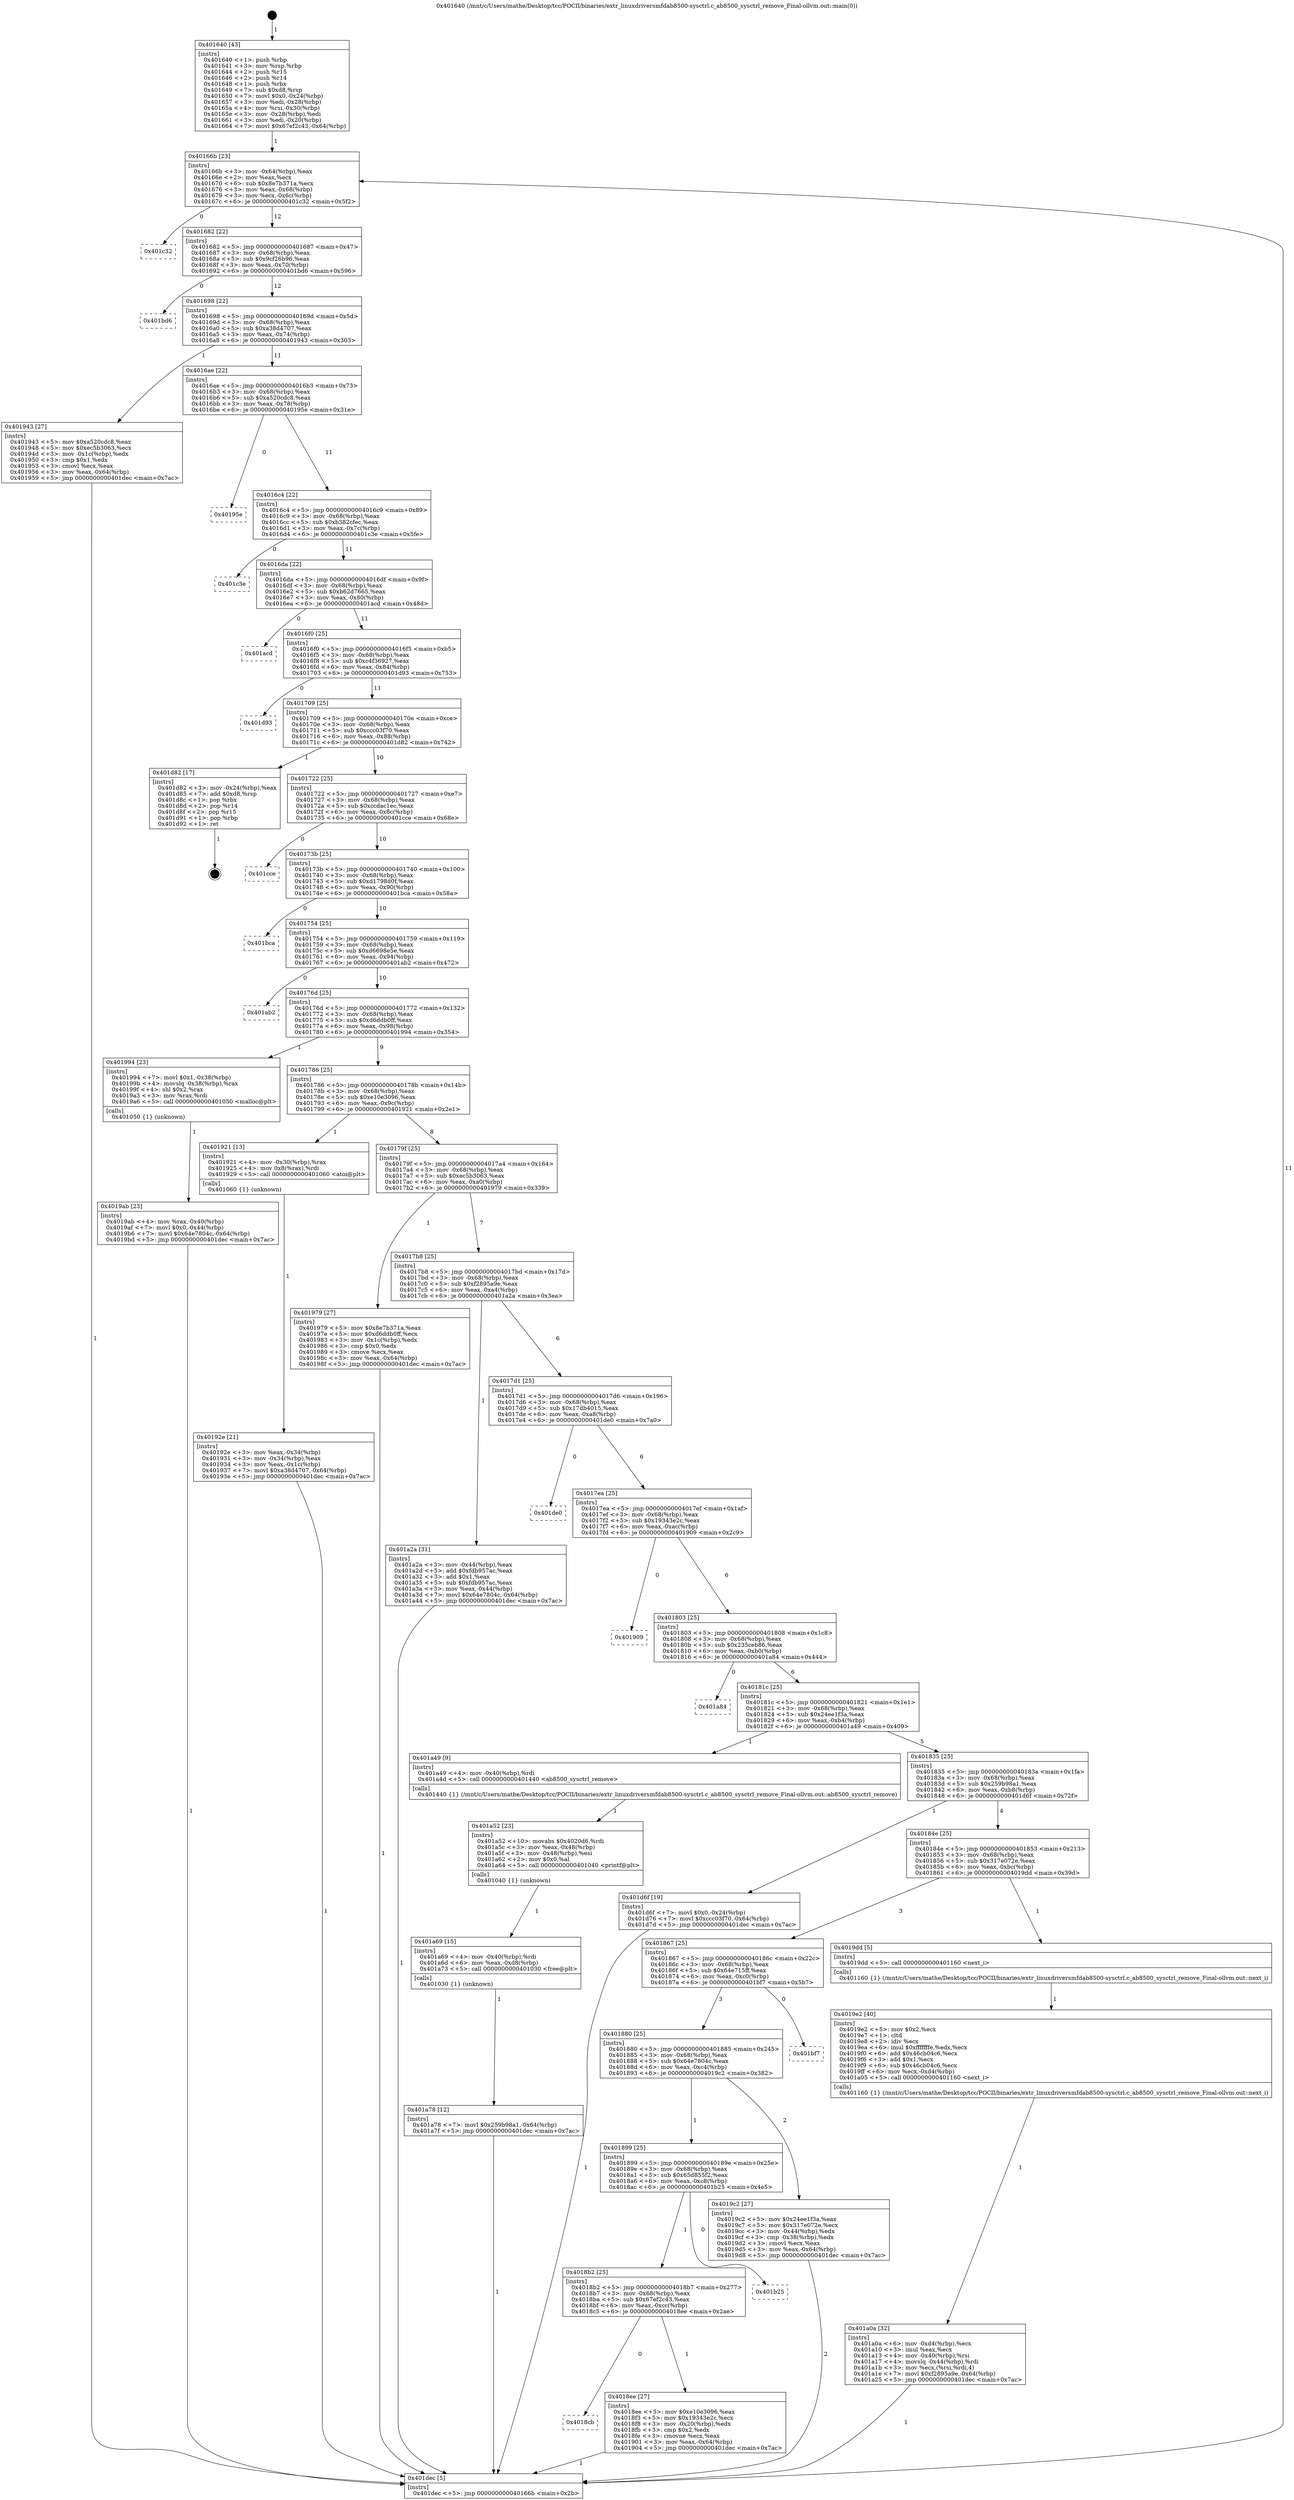 digraph "0x401640" {
  label = "0x401640 (/mnt/c/Users/mathe/Desktop/tcc/POCII/binaries/extr_linuxdriversmfdab8500-sysctrl.c_ab8500_sysctrl_remove_Final-ollvm.out::main(0))"
  labelloc = "t"
  node[shape=record]

  Entry [label="",width=0.3,height=0.3,shape=circle,fillcolor=black,style=filled]
  "0x40166b" [label="{
     0x40166b [23]\l
     | [instrs]\l
     &nbsp;&nbsp;0x40166b \<+3\>: mov -0x64(%rbp),%eax\l
     &nbsp;&nbsp;0x40166e \<+2\>: mov %eax,%ecx\l
     &nbsp;&nbsp;0x401670 \<+6\>: sub $0x8e7b371a,%ecx\l
     &nbsp;&nbsp;0x401676 \<+3\>: mov %eax,-0x68(%rbp)\l
     &nbsp;&nbsp;0x401679 \<+3\>: mov %ecx,-0x6c(%rbp)\l
     &nbsp;&nbsp;0x40167c \<+6\>: je 0000000000401c32 \<main+0x5f2\>\l
  }"]
  "0x401c32" [label="{
     0x401c32\l
  }", style=dashed]
  "0x401682" [label="{
     0x401682 [22]\l
     | [instrs]\l
     &nbsp;&nbsp;0x401682 \<+5\>: jmp 0000000000401687 \<main+0x47\>\l
     &nbsp;&nbsp;0x401687 \<+3\>: mov -0x68(%rbp),%eax\l
     &nbsp;&nbsp;0x40168a \<+5\>: sub $0x9cf26b96,%eax\l
     &nbsp;&nbsp;0x40168f \<+3\>: mov %eax,-0x70(%rbp)\l
     &nbsp;&nbsp;0x401692 \<+6\>: je 0000000000401bd6 \<main+0x596\>\l
  }"]
  Exit [label="",width=0.3,height=0.3,shape=circle,fillcolor=black,style=filled,peripheries=2]
  "0x401bd6" [label="{
     0x401bd6\l
  }", style=dashed]
  "0x401698" [label="{
     0x401698 [22]\l
     | [instrs]\l
     &nbsp;&nbsp;0x401698 \<+5\>: jmp 000000000040169d \<main+0x5d\>\l
     &nbsp;&nbsp;0x40169d \<+3\>: mov -0x68(%rbp),%eax\l
     &nbsp;&nbsp;0x4016a0 \<+5\>: sub $0xa38d4707,%eax\l
     &nbsp;&nbsp;0x4016a5 \<+3\>: mov %eax,-0x74(%rbp)\l
     &nbsp;&nbsp;0x4016a8 \<+6\>: je 0000000000401943 \<main+0x303\>\l
  }"]
  "0x401a78" [label="{
     0x401a78 [12]\l
     | [instrs]\l
     &nbsp;&nbsp;0x401a78 \<+7\>: movl $0x259b98a1,-0x64(%rbp)\l
     &nbsp;&nbsp;0x401a7f \<+5\>: jmp 0000000000401dec \<main+0x7ac\>\l
  }"]
  "0x401943" [label="{
     0x401943 [27]\l
     | [instrs]\l
     &nbsp;&nbsp;0x401943 \<+5\>: mov $0xa520cdc8,%eax\l
     &nbsp;&nbsp;0x401948 \<+5\>: mov $0xec5b3063,%ecx\l
     &nbsp;&nbsp;0x40194d \<+3\>: mov -0x1c(%rbp),%edx\l
     &nbsp;&nbsp;0x401950 \<+3\>: cmp $0x1,%edx\l
     &nbsp;&nbsp;0x401953 \<+3\>: cmovl %ecx,%eax\l
     &nbsp;&nbsp;0x401956 \<+3\>: mov %eax,-0x64(%rbp)\l
     &nbsp;&nbsp;0x401959 \<+5\>: jmp 0000000000401dec \<main+0x7ac\>\l
  }"]
  "0x4016ae" [label="{
     0x4016ae [22]\l
     | [instrs]\l
     &nbsp;&nbsp;0x4016ae \<+5\>: jmp 00000000004016b3 \<main+0x73\>\l
     &nbsp;&nbsp;0x4016b3 \<+3\>: mov -0x68(%rbp),%eax\l
     &nbsp;&nbsp;0x4016b6 \<+5\>: sub $0xa520cdc8,%eax\l
     &nbsp;&nbsp;0x4016bb \<+3\>: mov %eax,-0x78(%rbp)\l
     &nbsp;&nbsp;0x4016be \<+6\>: je 000000000040195e \<main+0x31e\>\l
  }"]
  "0x401a69" [label="{
     0x401a69 [15]\l
     | [instrs]\l
     &nbsp;&nbsp;0x401a69 \<+4\>: mov -0x40(%rbp),%rdi\l
     &nbsp;&nbsp;0x401a6d \<+6\>: mov %eax,-0xd8(%rbp)\l
     &nbsp;&nbsp;0x401a73 \<+5\>: call 0000000000401030 \<free@plt\>\l
     | [calls]\l
     &nbsp;&nbsp;0x401030 \{1\} (unknown)\l
  }"]
  "0x40195e" [label="{
     0x40195e\l
  }", style=dashed]
  "0x4016c4" [label="{
     0x4016c4 [22]\l
     | [instrs]\l
     &nbsp;&nbsp;0x4016c4 \<+5\>: jmp 00000000004016c9 \<main+0x89\>\l
     &nbsp;&nbsp;0x4016c9 \<+3\>: mov -0x68(%rbp),%eax\l
     &nbsp;&nbsp;0x4016cc \<+5\>: sub $0xb382cfec,%eax\l
     &nbsp;&nbsp;0x4016d1 \<+3\>: mov %eax,-0x7c(%rbp)\l
     &nbsp;&nbsp;0x4016d4 \<+6\>: je 0000000000401c3e \<main+0x5fe\>\l
  }"]
  "0x401a52" [label="{
     0x401a52 [23]\l
     | [instrs]\l
     &nbsp;&nbsp;0x401a52 \<+10\>: movabs $0x4020d6,%rdi\l
     &nbsp;&nbsp;0x401a5c \<+3\>: mov %eax,-0x48(%rbp)\l
     &nbsp;&nbsp;0x401a5f \<+3\>: mov -0x48(%rbp),%esi\l
     &nbsp;&nbsp;0x401a62 \<+2\>: mov $0x0,%al\l
     &nbsp;&nbsp;0x401a64 \<+5\>: call 0000000000401040 \<printf@plt\>\l
     | [calls]\l
     &nbsp;&nbsp;0x401040 \{1\} (unknown)\l
  }"]
  "0x401c3e" [label="{
     0x401c3e\l
  }", style=dashed]
  "0x4016da" [label="{
     0x4016da [22]\l
     | [instrs]\l
     &nbsp;&nbsp;0x4016da \<+5\>: jmp 00000000004016df \<main+0x9f\>\l
     &nbsp;&nbsp;0x4016df \<+3\>: mov -0x68(%rbp),%eax\l
     &nbsp;&nbsp;0x4016e2 \<+5\>: sub $0xb62d7665,%eax\l
     &nbsp;&nbsp;0x4016e7 \<+3\>: mov %eax,-0x80(%rbp)\l
     &nbsp;&nbsp;0x4016ea \<+6\>: je 0000000000401acd \<main+0x48d\>\l
  }"]
  "0x401a0a" [label="{
     0x401a0a [32]\l
     | [instrs]\l
     &nbsp;&nbsp;0x401a0a \<+6\>: mov -0xd4(%rbp),%ecx\l
     &nbsp;&nbsp;0x401a10 \<+3\>: imul %eax,%ecx\l
     &nbsp;&nbsp;0x401a13 \<+4\>: mov -0x40(%rbp),%rsi\l
     &nbsp;&nbsp;0x401a17 \<+4\>: movslq -0x44(%rbp),%rdi\l
     &nbsp;&nbsp;0x401a1b \<+3\>: mov %ecx,(%rsi,%rdi,4)\l
     &nbsp;&nbsp;0x401a1e \<+7\>: movl $0xf2895a9e,-0x64(%rbp)\l
     &nbsp;&nbsp;0x401a25 \<+5\>: jmp 0000000000401dec \<main+0x7ac\>\l
  }"]
  "0x401acd" [label="{
     0x401acd\l
  }", style=dashed]
  "0x4016f0" [label="{
     0x4016f0 [25]\l
     | [instrs]\l
     &nbsp;&nbsp;0x4016f0 \<+5\>: jmp 00000000004016f5 \<main+0xb5\>\l
     &nbsp;&nbsp;0x4016f5 \<+3\>: mov -0x68(%rbp),%eax\l
     &nbsp;&nbsp;0x4016f8 \<+5\>: sub $0xc4f36927,%eax\l
     &nbsp;&nbsp;0x4016fd \<+6\>: mov %eax,-0x84(%rbp)\l
     &nbsp;&nbsp;0x401703 \<+6\>: je 0000000000401d93 \<main+0x753\>\l
  }"]
  "0x4019e2" [label="{
     0x4019e2 [40]\l
     | [instrs]\l
     &nbsp;&nbsp;0x4019e2 \<+5\>: mov $0x2,%ecx\l
     &nbsp;&nbsp;0x4019e7 \<+1\>: cltd\l
     &nbsp;&nbsp;0x4019e8 \<+2\>: idiv %ecx\l
     &nbsp;&nbsp;0x4019ea \<+6\>: imul $0xfffffffe,%edx,%ecx\l
     &nbsp;&nbsp;0x4019f0 \<+6\>: add $0x46cb04c6,%ecx\l
     &nbsp;&nbsp;0x4019f6 \<+3\>: add $0x1,%ecx\l
     &nbsp;&nbsp;0x4019f9 \<+6\>: sub $0x46cb04c6,%ecx\l
     &nbsp;&nbsp;0x4019ff \<+6\>: mov %ecx,-0xd4(%rbp)\l
     &nbsp;&nbsp;0x401a05 \<+5\>: call 0000000000401160 \<next_i\>\l
     | [calls]\l
     &nbsp;&nbsp;0x401160 \{1\} (/mnt/c/Users/mathe/Desktop/tcc/POCII/binaries/extr_linuxdriversmfdab8500-sysctrl.c_ab8500_sysctrl_remove_Final-ollvm.out::next_i)\l
  }"]
  "0x401d93" [label="{
     0x401d93\l
  }", style=dashed]
  "0x401709" [label="{
     0x401709 [25]\l
     | [instrs]\l
     &nbsp;&nbsp;0x401709 \<+5\>: jmp 000000000040170e \<main+0xce\>\l
     &nbsp;&nbsp;0x40170e \<+3\>: mov -0x68(%rbp),%eax\l
     &nbsp;&nbsp;0x401711 \<+5\>: sub $0xccc03f70,%eax\l
     &nbsp;&nbsp;0x401716 \<+6\>: mov %eax,-0x88(%rbp)\l
     &nbsp;&nbsp;0x40171c \<+6\>: je 0000000000401d82 \<main+0x742\>\l
  }"]
  "0x4019ab" [label="{
     0x4019ab [23]\l
     | [instrs]\l
     &nbsp;&nbsp;0x4019ab \<+4\>: mov %rax,-0x40(%rbp)\l
     &nbsp;&nbsp;0x4019af \<+7\>: movl $0x0,-0x44(%rbp)\l
     &nbsp;&nbsp;0x4019b6 \<+7\>: movl $0x64e7804c,-0x64(%rbp)\l
     &nbsp;&nbsp;0x4019bd \<+5\>: jmp 0000000000401dec \<main+0x7ac\>\l
  }"]
  "0x401d82" [label="{
     0x401d82 [17]\l
     | [instrs]\l
     &nbsp;&nbsp;0x401d82 \<+3\>: mov -0x24(%rbp),%eax\l
     &nbsp;&nbsp;0x401d85 \<+7\>: add $0xd8,%rsp\l
     &nbsp;&nbsp;0x401d8c \<+1\>: pop %rbx\l
     &nbsp;&nbsp;0x401d8d \<+2\>: pop %r14\l
     &nbsp;&nbsp;0x401d8f \<+2\>: pop %r15\l
     &nbsp;&nbsp;0x401d91 \<+1\>: pop %rbp\l
     &nbsp;&nbsp;0x401d92 \<+1\>: ret\l
  }"]
  "0x401722" [label="{
     0x401722 [25]\l
     | [instrs]\l
     &nbsp;&nbsp;0x401722 \<+5\>: jmp 0000000000401727 \<main+0xe7\>\l
     &nbsp;&nbsp;0x401727 \<+3\>: mov -0x68(%rbp),%eax\l
     &nbsp;&nbsp;0x40172a \<+5\>: sub $0xccdac1ec,%eax\l
     &nbsp;&nbsp;0x40172f \<+6\>: mov %eax,-0x8c(%rbp)\l
     &nbsp;&nbsp;0x401735 \<+6\>: je 0000000000401cce \<main+0x68e\>\l
  }"]
  "0x40192e" [label="{
     0x40192e [21]\l
     | [instrs]\l
     &nbsp;&nbsp;0x40192e \<+3\>: mov %eax,-0x34(%rbp)\l
     &nbsp;&nbsp;0x401931 \<+3\>: mov -0x34(%rbp),%eax\l
     &nbsp;&nbsp;0x401934 \<+3\>: mov %eax,-0x1c(%rbp)\l
     &nbsp;&nbsp;0x401937 \<+7\>: movl $0xa38d4707,-0x64(%rbp)\l
     &nbsp;&nbsp;0x40193e \<+5\>: jmp 0000000000401dec \<main+0x7ac\>\l
  }"]
  "0x401cce" [label="{
     0x401cce\l
  }", style=dashed]
  "0x40173b" [label="{
     0x40173b [25]\l
     | [instrs]\l
     &nbsp;&nbsp;0x40173b \<+5\>: jmp 0000000000401740 \<main+0x100\>\l
     &nbsp;&nbsp;0x401740 \<+3\>: mov -0x68(%rbp),%eax\l
     &nbsp;&nbsp;0x401743 \<+5\>: sub $0xd1798d0f,%eax\l
     &nbsp;&nbsp;0x401748 \<+6\>: mov %eax,-0x90(%rbp)\l
     &nbsp;&nbsp;0x40174e \<+6\>: je 0000000000401bca \<main+0x58a\>\l
  }"]
  "0x401640" [label="{
     0x401640 [43]\l
     | [instrs]\l
     &nbsp;&nbsp;0x401640 \<+1\>: push %rbp\l
     &nbsp;&nbsp;0x401641 \<+3\>: mov %rsp,%rbp\l
     &nbsp;&nbsp;0x401644 \<+2\>: push %r15\l
     &nbsp;&nbsp;0x401646 \<+2\>: push %r14\l
     &nbsp;&nbsp;0x401648 \<+1\>: push %rbx\l
     &nbsp;&nbsp;0x401649 \<+7\>: sub $0xd8,%rsp\l
     &nbsp;&nbsp;0x401650 \<+7\>: movl $0x0,-0x24(%rbp)\l
     &nbsp;&nbsp;0x401657 \<+3\>: mov %edi,-0x28(%rbp)\l
     &nbsp;&nbsp;0x40165a \<+4\>: mov %rsi,-0x30(%rbp)\l
     &nbsp;&nbsp;0x40165e \<+3\>: mov -0x28(%rbp),%edi\l
     &nbsp;&nbsp;0x401661 \<+3\>: mov %edi,-0x20(%rbp)\l
     &nbsp;&nbsp;0x401664 \<+7\>: movl $0x67ef2c43,-0x64(%rbp)\l
  }"]
  "0x401bca" [label="{
     0x401bca\l
  }", style=dashed]
  "0x401754" [label="{
     0x401754 [25]\l
     | [instrs]\l
     &nbsp;&nbsp;0x401754 \<+5\>: jmp 0000000000401759 \<main+0x119\>\l
     &nbsp;&nbsp;0x401759 \<+3\>: mov -0x68(%rbp),%eax\l
     &nbsp;&nbsp;0x40175c \<+5\>: sub $0xd6698e5e,%eax\l
     &nbsp;&nbsp;0x401761 \<+6\>: mov %eax,-0x94(%rbp)\l
     &nbsp;&nbsp;0x401767 \<+6\>: je 0000000000401ab2 \<main+0x472\>\l
  }"]
  "0x401dec" [label="{
     0x401dec [5]\l
     | [instrs]\l
     &nbsp;&nbsp;0x401dec \<+5\>: jmp 000000000040166b \<main+0x2b\>\l
  }"]
  "0x401ab2" [label="{
     0x401ab2\l
  }", style=dashed]
  "0x40176d" [label="{
     0x40176d [25]\l
     | [instrs]\l
     &nbsp;&nbsp;0x40176d \<+5\>: jmp 0000000000401772 \<main+0x132\>\l
     &nbsp;&nbsp;0x401772 \<+3\>: mov -0x68(%rbp),%eax\l
     &nbsp;&nbsp;0x401775 \<+5\>: sub $0xd6ddb0ff,%eax\l
     &nbsp;&nbsp;0x40177a \<+6\>: mov %eax,-0x98(%rbp)\l
     &nbsp;&nbsp;0x401780 \<+6\>: je 0000000000401994 \<main+0x354\>\l
  }"]
  "0x4018cb" [label="{
     0x4018cb\l
  }", style=dashed]
  "0x401994" [label="{
     0x401994 [23]\l
     | [instrs]\l
     &nbsp;&nbsp;0x401994 \<+7\>: movl $0x1,-0x38(%rbp)\l
     &nbsp;&nbsp;0x40199b \<+4\>: movslq -0x38(%rbp),%rax\l
     &nbsp;&nbsp;0x40199f \<+4\>: shl $0x2,%rax\l
     &nbsp;&nbsp;0x4019a3 \<+3\>: mov %rax,%rdi\l
     &nbsp;&nbsp;0x4019a6 \<+5\>: call 0000000000401050 \<malloc@plt\>\l
     | [calls]\l
     &nbsp;&nbsp;0x401050 \{1\} (unknown)\l
  }"]
  "0x401786" [label="{
     0x401786 [25]\l
     | [instrs]\l
     &nbsp;&nbsp;0x401786 \<+5\>: jmp 000000000040178b \<main+0x14b\>\l
     &nbsp;&nbsp;0x40178b \<+3\>: mov -0x68(%rbp),%eax\l
     &nbsp;&nbsp;0x40178e \<+5\>: sub $0xe10e3096,%eax\l
     &nbsp;&nbsp;0x401793 \<+6\>: mov %eax,-0x9c(%rbp)\l
     &nbsp;&nbsp;0x401799 \<+6\>: je 0000000000401921 \<main+0x2e1\>\l
  }"]
  "0x4018ee" [label="{
     0x4018ee [27]\l
     | [instrs]\l
     &nbsp;&nbsp;0x4018ee \<+5\>: mov $0xe10e3096,%eax\l
     &nbsp;&nbsp;0x4018f3 \<+5\>: mov $0x19343e2c,%ecx\l
     &nbsp;&nbsp;0x4018f8 \<+3\>: mov -0x20(%rbp),%edx\l
     &nbsp;&nbsp;0x4018fb \<+3\>: cmp $0x2,%edx\l
     &nbsp;&nbsp;0x4018fe \<+3\>: cmovne %ecx,%eax\l
     &nbsp;&nbsp;0x401901 \<+3\>: mov %eax,-0x64(%rbp)\l
     &nbsp;&nbsp;0x401904 \<+5\>: jmp 0000000000401dec \<main+0x7ac\>\l
  }"]
  "0x401921" [label="{
     0x401921 [13]\l
     | [instrs]\l
     &nbsp;&nbsp;0x401921 \<+4\>: mov -0x30(%rbp),%rax\l
     &nbsp;&nbsp;0x401925 \<+4\>: mov 0x8(%rax),%rdi\l
     &nbsp;&nbsp;0x401929 \<+5\>: call 0000000000401060 \<atoi@plt\>\l
     | [calls]\l
     &nbsp;&nbsp;0x401060 \{1\} (unknown)\l
  }"]
  "0x40179f" [label="{
     0x40179f [25]\l
     | [instrs]\l
     &nbsp;&nbsp;0x40179f \<+5\>: jmp 00000000004017a4 \<main+0x164\>\l
     &nbsp;&nbsp;0x4017a4 \<+3\>: mov -0x68(%rbp),%eax\l
     &nbsp;&nbsp;0x4017a7 \<+5\>: sub $0xec5b3063,%eax\l
     &nbsp;&nbsp;0x4017ac \<+6\>: mov %eax,-0xa0(%rbp)\l
     &nbsp;&nbsp;0x4017b2 \<+6\>: je 0000000000401979 \<main+0x339\>\l
  }"]
  "0x4018b2" [label="{
     0x4018b2 [25]\l
     | [instrs]\l
     &nbsp;&nbsp;0x4018b2 \<+5\>: jmp 00000000004018b7 \<main+0x277\>\l
     &nbsp;&nbsp;0x4018b7 \<+3\>: mov -0x68(%rbp),%eax\l
     &nbsp;&nbsp;0x4018ba \<+5\>: sub $0x67ef2c43,%eax\l
     &nbsp;&nbsp;0x4018bf \<+6\>: mov %eax,-0xcc(%rbp)\l
     &nbsp;&nbsp;0x4018c5 \<+6\>: je 00000000004018ee \<main+0x2ae\>\l
  }"]
  "0x401979" [label="{
     0x401979 [27]\l
     | [instrs]\l
     &nbsp;&nbsp;0x401979 \<+5\>: mov $0x8e7b371a,%eax\l
     &nbsp;&nbsp;0x40197e \<+5\>: mov $0xd6ddb0ff,%ecx\l
     &nbsp;&nbsp;0x401983 \<+3\>: mov -0x1c(%rbp),%edx\l
     &nbsp;&nbsp;0x401986 \<+3\>: cmp $0x0,%edx\l
     &nbsp;&nbsp;0x401989 \<+3\>: cmove %ecx,%eax\l
     &nbsp;&nbsp;0x40198c \<+3\>: mov %eax,-0x64(%rbp)\l
     &nbsp;&nbsp;0x40198f \<+5\>: jmp 0000000000401dec \<main+0x7ac\>\l
  }"]
  "0x4017b8" [label="{
     0x4017b8 [25]\l
     | [instrs]\l
     &nbsp;&nbsp;0x4017b8 \<+5\>: jmp 00000000004017bd \<main+0x17d\>\l
     &nbsp;&nbsp;0x4017bd \<+3\>: mov -0x68(%rbp),%eax\l
     &nbsp;&nbsp;0x4017c0 \<+5\>: sub $0xf2895a9e,%eax\l
     &nbsp;&nbsp;0x4017c5 \<+6\>: mov %eax,-0xa4(%rbp)\l
     &nbsp;&nbsp;0x4017cb \<+6\>: je 0000000000401a2a \<main+0x3ea\>\l
  }"]
  "0x401b25" [label="{
     0x401b25\l
  }", style=dashed]
  "0x401a2a" [label="{
     0x401a2a [31]\l
     | [instrs]\l
     &nbsp;&nbsp;0x401a2a \<+3\>: mov -0x44(%rbp),%eax\l
     &nbsp;&nbsp;0x401a2d \<+5\>: add $0xfdb957ac,%eax\l
     &nbsp;&nbsp;0x401a32 \<+3\>: add $0x1,%eax\l
     &nbsp;&nbsp;0x401a35 \<+5\>: sub $0xfdb957ac,%eax\l
     &nbsp;&nbsp;0x401a3a \<+3\>: mov %eax,-0x44(%rbp)\l
     &nbsp;&nbsp;0x401a3d \<+7\>: movl $0x64e7804c,-0x64(%rbp)\l
     &nbsp;&nbsp;0x401a44 \<+5\>: jmp 0000000000401dec \<main+0x7ac\>\l
  }"]
  "0x4017d1" [label="{
     0x4017d1 [25]\l
     | [instrs]\l
     &nbsp;&nbsp;0x4017d1 \<+5\>: jmp 00000000004017d6 \<main+0x196\>\l
     &nbsp;&nbsp;0x4017d6 \<+3\>: mov -0x68(%rbp),%eax\l
     &nbsp;&nbsp;0x4017d9 \<+5\>: sub $0x17db4015,%eax\l
     &nbsp;&nbsp;0x4017de \<+6\>: mov %eax,-0xa8(%rbp)\l
     &nbsp;&nbsp;0x4017e4 \<+6\>: je 0000000000401de0 \<main+0x7a0\>\l
  }"]
  "0x401899" [label="{
     0x401899 [25]\l
     | [instrs]\l
     &nbsp;&nbsp;0x401899 \<+5\>: jmp 000000000040189e \<main+0x25e\>\l
     &nbsp;&nbsp;0x40189e \<+3\>: mov -0x68(%rbp),%eax\l
     &nbsp;&nbsp;0x4018a1 \<+5\>: sub $0x65d855f2,%eax\l
     &nbsp;&nbsp;0x4018a6 \<+6\>: mov %eax,-0xc8(%rbp)\l
     &nbsp;&nbsp;0x4018ac \<+6\>: je 0000000000401b25 \<main+0x4e5\>\l
  }"]
  "0x401de0" [label="{
     0x401de0\l
  }", style=dashed]
  "0x4017ea" [label="{
     0x4017ea [25]\l
     | [instrs]\l
     &nbsp;&nbsp;0x4017ea \<+5\>: jmp 00000000004017ef \<main+0x1af\>\l
     &nbsp;&nbsp;0x4017ef \<+3\>: mov -0x68(%rbp),%eax\l
     &nbsp;&nbsp;0x4017f2 \<+5\>: sub $0x19343e2c,%eax\l
     &nbsp;&nbsp;0x4017f7 \<+6\>: mov %eax,-0xac(%rbp)\l
     &nbsp;&nbsp;0x4017fd \<+6\>: je 0000000000401909 \<main+0x2c9\>\l
  }"]
  "0x4019c2" [label="{
     0x4019c2 [27]\l
     | [instrs]\l
     &nbsp;&nbsp;0x4019c2 \<+5\>: mov $0x24ee1f3a,%eax\l
     &nbsp;&nbsp;0x4019c7 \<+5\>: mov $0x317e072e,%ecx\l
     &nbsp;&nbsp;0x4019cc \<+3\>: mov -0x44(%rbp),%edx\l
     &nbsp;&nbsp;0x4019cf \<+3\>: cmp -0x38(%rbp),%edx\l
     &nbsp;&nbsp;0x4019d2 \<+3\>: cmovl %ecx,%eax\l
     &nbsp;&nbsp;0x4019d5 \<+3\>: mov %eax,-0x64(%rbp)\l
     &nbsp;&nbsp;0x4019d8 \<+5\>: jmp 0000000000401dec \<main+0x7ac\>\l
  }"]
  "0x401909" [label="{
     0x401909\l
  }", style=dashed]
  "0x401803" [label="{
     0x401803 [25]\l
     | [instrs]\l
     &nbsp;&nbsp;0x401803 \<+5\>: jmp 0000000000401808 \<main+0x1c8\>\l
     &nbsp;&nbsp;0x401808 \<+3\>: mov -0x68(%rbp),%eax\l
     &nbsp;&nbsp;0x40180b \<+5\>: sub $0x235ceb86,%eax\l
     &nbsp;&nbsp;0x401810 \<+6\>: mov %eax,-0xb0(%rbp)\l
     &nbsp;&nbsp;0x401816 \<+6\>: je 0000000000401a84 \<main+0x444\>\l
  }"]
  "0x401880" [label="{
     0x401880 [25]\l
     | [instrs]\l
     &nbsp;&nbsp;0x401880 \<+5\>: jmp 0000000000401885 \<main+0x245\>\l
     &nbsp;&nbsp;0x401885 \<+3\>: mov -0x68(%rbp),%eax\l
     &nbsp;&nbsp;0x401888 \<+5\>: sub $0x64e7804c,%eax\l
     &nbsp;&nbsp;0x40188d \<+6\>: mov %eax,-0xc4(%rbp)\l
     &nbsp;&nbsp;0x401893 \<+6\>: je 00000000004019c2 \<main+0x382\>\l
  }"]
  "0x401a84" [label="{
     0x401a84\l
  }", style=dashed]
  "0x40181c" [label="{
     0x40181c [25]\l
     | [instrs]\l
     &nbsp;&nbsp;0x40181c \<+5\>: jmp 0000000000401821 \<main+0x1e1\>\l
     &nbsp;&nbsp;0x401821 \<+3\>: mov -0x68(%rbp),%eax\l
     &nbsp;&nbsp;0x401824 \<+5\>: sub $0x24ee1f3a,%eax\l
     &nbsp;&nbsp;0x401829 \<+6\>: mov %eax,-0xb4(%rbp)\l
     &nbsp;&nbsp;0x40182f \<+6\>: je 0000000000401a49 \<main+0x409\>\l
  }"]
  "0x401bf7" [label="{
     0x401bf7\l
  }", style=dashed]
  "0x401a49" [label="{
     0x401a49 [9]\l
     | [instrs]\l
     &nbsp;&nbsp;0x401a49 \<+4\>: mov -0x40(%rbp),%rdi\l
     &nbsp;&nbsp;0x401a4d \<+5\>: call 0000000000401440 \<ab8500_sysctrl_remove\>\l
     | [calls]\l
     &nbsp;&nbsp;0x401440 \{1\} (/mnt/c/Users/mathe/Desktop/tcc/POCII/binaries/extr_linuxdriversmfdab8500-sysctrl.c_ab8500_sysctrl_remove_Final-ollvm.out::ab8500_sysctrl_remove)\l
  }"]
  "0x401835" [label="{
     0x401835 [25]\l
     | [instrs]\l
     &nbsp;&nbsp;0x401835 \<+5\>: jmp 000000000040183a \<main+0x1fa\>\l
     &nbsp;&nbsp;0x40183a \<+3\>: mov -0x68(%rbp),%eax\l
     &nbsp;&nbsp;0x40183d \<+5\>: sub $0x259b98a1,%eax\l
     &nbsp;&nbsp;0x401842 \<+6\>: mov %eax,-0xb8(%rbp)\l
     &nbsp;&nbsp;0x401848 \<+6\>: je 0000000000401d6f \<main+0x72f\>\l
  }"]
  "0x401867" [label="{
     0x401867 [25]\l
     | [instrs]\l
     &nbsp;&nbsp;0x401867 \<+5\>: jmp 000000000040186c \<main+0x22c\>\l
     &nbsp;&nbsp;0x40186c \<+3\>: mov -0x68(%rbp),%eax\l
     &nbsp;&nbsp;0x40186f \<+5\>: sub $0x64e715ff,%eax\l
     &nbsp;&nbsp;0x401874 \<+6\>: mov %eax,-0xc0(%rbp)\l
     &nbsp;&nbsp;0x40187a \<+6\>: je 0000000000401bf7 \<main+0x5b7\>\l
  }"]
  "0x401d6f" [label="{
     0x401d6f [19]\l
     | [instrs]\l
     &nbsp;&nbsp;0x401d6f \<+7\>: movl $0x0,-0x24(%rbp)\l
     &nbsp;&nbsp;0x401d76 \<+7\>: movl $0xccc03f70,-0x64(%rbp)\l
     &nbsp;&nbsp;0x401d7d \<+5\>: jmp 0000000000401dec \<main+0x7ac\>\l
  }"]
  "0x40184e" [label="{
     0x40184e [25]\l
     | [instrs]\l
     &nbsp;&nbsp;0x40184e \<+5\>: jmp 0000000000401853 \<main+0x213\>\l
     &nbsp;&nbsp;0x401853 \<+3\>: mov -0x68(%rbp),%eax\l
     &nbsp;&nbsp;0x401856 \<+5\>: sub $0x317e072e,%eax\l
     &nbsp;&nbsp;0x40185b \<+6\>: mov %eax,-0xbc(%rbp)\l
     &nbsp;&nbsp;0x401861 \<+6\>: je 00000000004019dd \<main+0x39d\>\l
  }"]
  "0x4019dd" [label="{
     0x4019dd [5]\l
     | [instrs]\l
     &nbsp;&nbsp;0x4019dd \<+5\>: call 0000000000401160 \<next_i\>\l
     | [calls]\l
     &nbsp;&nbsp;0x401160 \{1\} (/mnt/c/Users/mathe/Desktop/tcc/POCII/binaries/extr_linuxdriversmfdab8500-sysctrl.c_ab8500_sysctrl_remove_Final-ollvm.out::next_i)\l
  }"]
  Entry -> "0x401640" [label=" 1"]
  "0x40166b" -> "0x401c32" [label=" 0"]
  "0x40166b" -> "0x401682" [label=" 12"]
  "0x401d82" -> Exit [label=" 1"]
  "0x401682" -> "0x401bd6" [label=" 0"]
  "0x401682" -> "0x401698" [label=" 12"]
  "0x401d6f" -> "0x401dec" [label=" 1"]
  "0x401698" -> "0x401943" [label=" 1"]
  "0x401698" -> "0x4016ae" [label=" 11"]
  "0x401a78" -> "0x401dec" [label=" 1"]
  "0x4016ae" -> "0x40195e" [label=" 0"]
  "0x4016ae" -> "0x4016c4" [label=" 11"]
  "0x401a69" -> "0x401a78" [label=" 1"]
  "0x4016c4" -> "0x401c3e" [label=" 0"]
  "0x4016c4" -> "0x4016da" [label=" 11"]
  "0x401a52" -> "0x401a69" [label=" 1"]
  "0x4016da" -> "0x401acd" [label=" 0"]
  "0x4016da" -> "0x4016f0" [label=" 11"]
  "0x401a49" -> "0x401a52" [label=" 1"]
  "0x4016f0" -> "0x401d93" [label=" 0"]
  "0x4016f0" -> "0x401709" [label=" 11"]
  "0x401a2a" -> "0x401dec" [label=" 1"]
  "0x401709" -> "0x401d82" [label=" 1"]
  "0x401709" -> "0x401722" [label=" 10"]
  "0x401a0a" -> "0x401dec" [label=" 1"]
  "0x401722" -> "0x401cce" [label=" 0"]
  "0x401722" -> "0x40173b" [label=" 10"]
  "0x4019e2" -> "0x401a0a" [label=" 1"]
  "0x40173b" -> "0x401bca" [label=" 0"]
  "0x40173b" -> "0x401754" [label=" 10"]
  "0x4019dd" -> "0x4019e2" [label=" 1"]
  "0x401754" -> "0x401ab2" [label=" 0"]
  "0x401754" -> "0x40176d" [label=" 10"]
  "0x4019c2" -> "0x401dec" [label=" 2"]
  "0x40176d" -> "0x401994" [label=" 1"]
  "0x40176d" -> "0x401786" [label=" 9"]
  "0x4019ab" -> "0x401dec" [label=" 1"]
  "0x401786" -> "0x401921" [label=" 1"]
  "0x401786" -> "0x40179f" [label=" 8"]
  "0x401994" -> "0x4019ab" [label=" 1"]
  "0x40179f" -> "0x401979" [label=" 1"]
  "0x40179f" -> "0x4017b8" [label=" 7"]
  "0x401943" -> "0x401dec" [label=" 1"]
  "0x4017b8" -> "0x401a2a" [label=" 1"]
  "0x4017b8" -> "0x4017d1" [label=" 6"]
  "0x40192e" -> "0x401dec" [label=" 1"]
  "0x4017d1" -> "0x401de0" [label=" 0"]
  "0x4017d1" -> "0x4017ea" [label=" 6"]
  "0x401dec" -> "0x40166b" [label=" 11"]
  "0x4017ea" -> "0x401909" [label=" 0"]
  "0x4017ea" -> "0x401803" [label=" 6"]
  "0x401640" -> "0x40166b" [label=" 1"]
  "0x401803" -> "0x401a84" [label=" 0"]
  "0x401803" -> "0x40181c" [label=" 6"]
  "0x4018b2" -> "0x4018cb" [label=" 0"]
  "0x40181c" -> "0x401a49" [label=" 1"]
  "0x40181c" -> "0x401835" [label=" 5"]
  "0x4018b2" -> "0x4018ee" [label=" 1"]
  "0x401835" -> "0x401d6f" [label=" 1"]
  "0x401835" -> "0x40184e" [label=" 4"]
  "0x401899" -> "0x4018b2" [label=" 1"]
  "0x40184e" -> "0x4019dd" [label=" 1"]
  "0x40184e" -> "0x401867" [label=" 3"]
  "0x401979" -> "0x401dec" [label=" 1"]
  "0x401867" -> "0x401bf7" [label=" 0"]
  "0x401867" -> "0x401880" [label=" 3"]
  "0x4018ee" -> "0x401dec" [label=" 1"]
  "0x401880" -> "0x4019c2" [label=" 2"]
  "0x401880" -> "0x401899" [label=" 1"]
  "0x401921" -> "0x40192e" [label=" 1"]
  "0x401899" -> "0x401b25" [label=" 0"]
}
